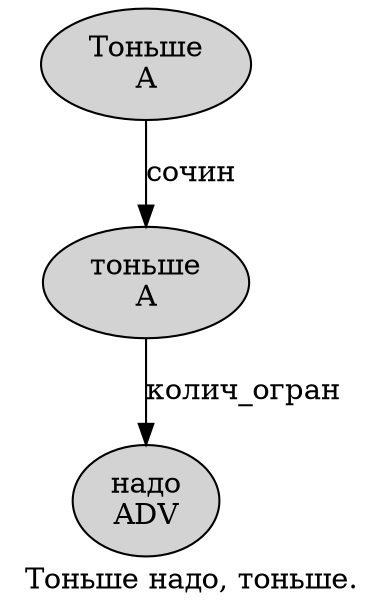 digraph SENTENCE_2315 {
	graph [label="Тоньше надо, тоньше."]
	node [style=filled]
		0 [label="Тоньше
A" color="" fillcolor=lightgray penwidth=1 shape=ellipse]
		1 [label="надо
ADV" color="" fillcolor=lightgray penwidth=1 shape=ellipse]
		3 [label="тоньше
A" color="" fillcolor=lightgray penwidth=1 shape=ellipse]
			0 -> 3 [label="сочин"]
			3 -> 1 [label="колич_огран"]
}